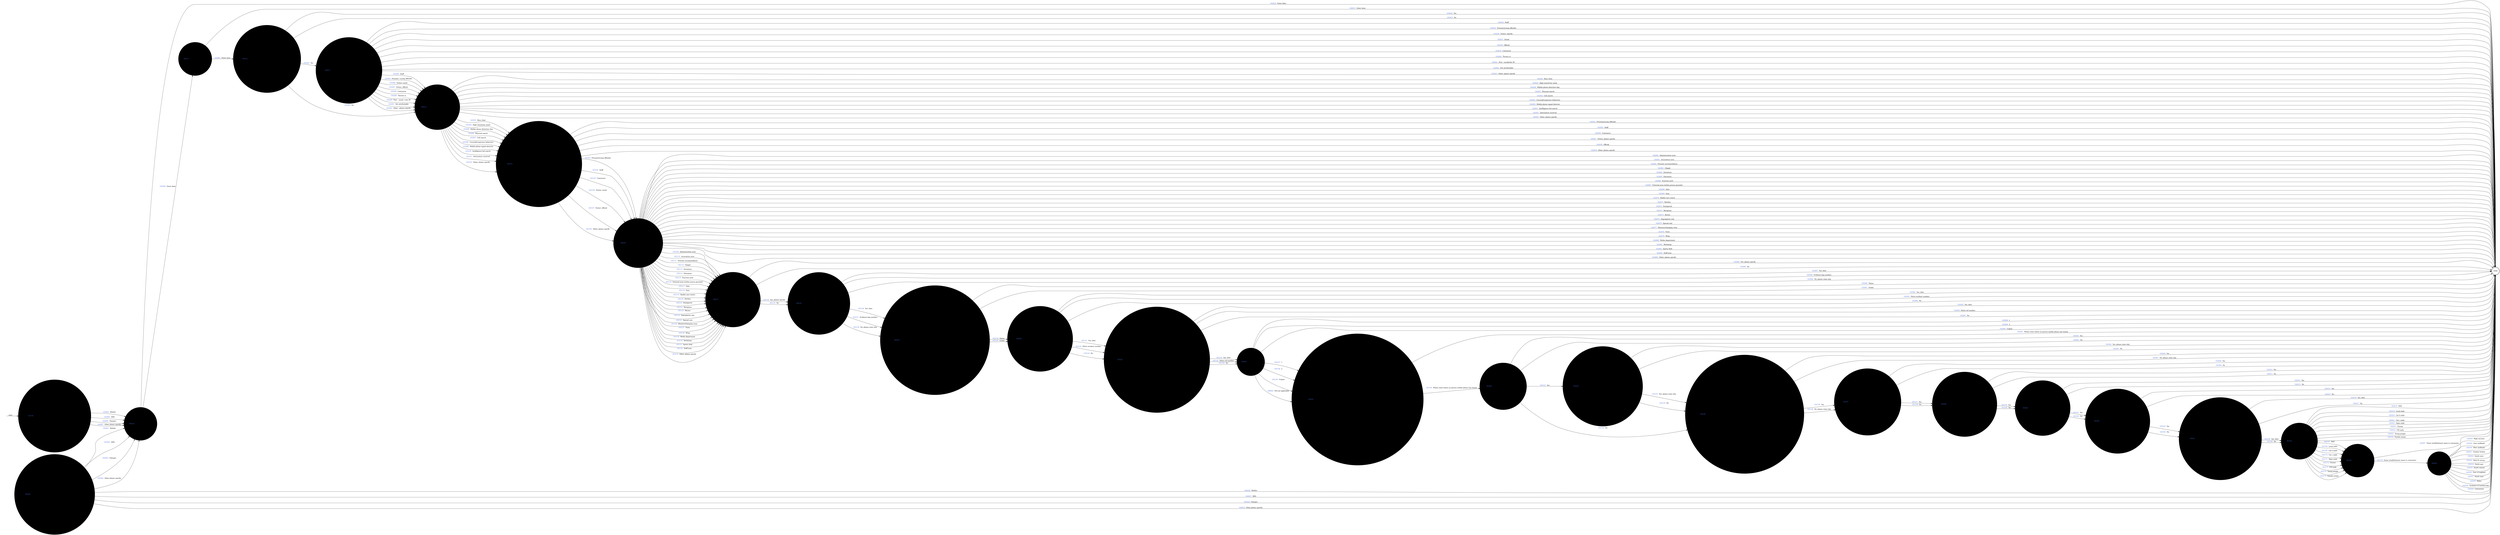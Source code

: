 digraph MOBILE_PHONE_1 {
  rankdir=LR;
  node [shape = circle];

  START_NODE [label="", shape=none];
  START_NODE -> 47179 [label = "start"];
  END_NODE [label="END", shape="doublecircle"];
    45209 [label=< <FONT COLOR="royalblue">45209 </FONT> Item found. must enter value (how many found) in comments field >, style="filled", color="#DDD"];
      45209 -> END_NODE [label=< <FONT COLOR="royalblue">182826 </FONT> Mobile: >, color="#DDD"];
      45209 -> END_NODE [label=< <FONT COLOR="royalblue">182827 </FONT> SIM: >, color="#DDD"];
      45209 -> END_NODE [label=< <FONT COLOR="royalblue">182828 </FONT> Charger: >, color="#DDD"];
      45209 -> END_NODE [label=< <FONT COLOR="royalblue">182829 </FONT> Other please specify: >, color="#DDD"];
      45209 -> 45210 [label=< <FONT COLOR="royalblue">182941 </FONT> Mobile: >, color="#DDD"];
      45209 -> 45210 [label=< <FONT COLOR="royalblue">182942 </FONT> SIM: >, color="#DDD"];
      45209 -> 45210 [label=< <FONT COLOR="royalblue">182943 </FONT> Charger: >, color="#DDD"];
      45209 -> 45210 [label=< <FONT COLOR="royalblue">182944 </FONT> Other please specify: >, color="#DDD"];
    45210 [label=< <FONT COLOR="royalblue">45210 </FONT> Date item was found >, style="filled", color="#DDD"];
      45210 -> END_NODE [label=< <FONT COLOR="royalblue">182830 </FONT> Enter date: >, color="#DDD"];
      45210 -> 45211 [label=< <FONT COLOR="royalblue">183080 </FONT> Enter date: >, color="#DDD"];
    45211 [label=< <FONT COLOR="royalblue">45211 </FONT> Time item was found >, style="filled", color="#DDD"];
      45211 -> END_NODE [label=< <FONT COLOR="royalblue">182831 </FONT> Enter time: >];
      45211 -> 45212 [label=< <FONT COLOR="royalblue">183081 </FONT> Enter time: >];
    45212 [label=< <FONT COLOR="royalblue">45212 </FONT> Is the method of entry into the establishment known? >, style="filled", color="#DDD"];
      45212 -> END_NODE [label=< <FONT COLOR="royalblue">182832 </FONT> Yes >, color="#DDD"];
      45212 -> END_NODE [label=< <FONT COLOR="royalblue">182833 </FONT> No >, color="#DDD"];
      45212 -> 45213 [label=< <FONT COLOR="royalblue">183082 </FONT> Yes >, color="#DDD"];
      45212 -> 45214 [label=< <FONT COLOR="royalblue">183083 </FONT> No >, color="#DDD"];
    45213 [label=< <FONT COLOR="royalblue">45213 </FONT> Describe the method of entry into the establishment >, style="filled", color="#DDD"];
      45213 -> END_NODE [label=< <FONT COLOR="royalblue">182834 </FONT> Staff >, color="#DDD"];
      45213 -> END_NODE [label=< <FONT COLOR="royalblue">182835 </FONT> Prisoner/young offender >, color="#DDD"];
      45213 -> END_NODE [label=< <FONT COLOR="royalblue">182836 </FONT> Visitor: specify: >, color="#DDD"];
      45213 -> END_NODE [label=< <FONT COLOR="royalblue">182837 </FONT> Social >, color="#DDD"];
      45213 -> END_NODE [label=< <FONT COLOR="royalblue">182838 </FONT> Official >, color="#DDD"];
      45213 -> END_NODE [label=< <FONT COLOR="royalblue">182839 </FONT> Contractor >, color="#DDD"];
      45213 -> END_NODE [label=< <FONT COLOR="royalblue">182840 </FONT> Thrown in >, color="#DDD"];
      45213 -> END_NODE [label=< <FONT COLOR="royalblue">182841 </FONT> Post - social/rule 39 >, color="#DDD"];
      45213 -> END_NODE [label=< <FONT COLOR="royalblue">182842 </FONT> Not attributable >, color="#DDD"];
      45213 -> END_NODE [label=< <FONT COLOR="royalblue">182843 </FONT> Other: please specify >, color="#DDD"];
      45213 -> 45214 [label=< <FONT COLOR="royalblue">183084 </FONT> Staff >, color="#DDD"];
      45213 -> 45214 [label=< <FONT COLOR="royalblue">183085 </FONT> Prisoner / young offender >, color="#DDD"];
      45213 -> 45214 [label=< <FONT COLOR="royalblue">183086 </FONT> Visitor: social >, color="#DDD"];
      45213 -> 45214 [label=< <FONT COLOR="royalblue">183087 </FONT> Visitor: official >, color="#DDD"];
      45213 -> 45214 [label=< <FONT COLOR="royalblue">183088 </FONT> Contractor >, color="#DDD"];
      45213 -> 45214 [label=< <FONT COLOR="royalblue">183089 </FONT> Thrown in >, color="#DDD"];
      45213 -> 45214 [label=< <FONT COLOR="royalblue">183090 </FONT> Post – social / rule 39 >, color="#DDD"];
      45213 -> 45214 [label=< <FONT COLOR="royalblue">183091 </FONT> Not attributable >, color="#DDD"];
      45213 -> 45214 [label=< <FONT COLOR="royalblue">183092 </FONT> Other : please specify >, color="#DDD"];
    45214 [label=< <FONT COLOR="royalblue">45214 </FONT> Describe how item/s were found >, style="filled", color="#DDD"];
      45214 -> END_NODE [label=< <FONT COLOR="royalblue">182844 </FONT> Boss chair >, color="#DDD"];
      45214 -> END_NODE [label=< <FONT COLOR="royalblue">182845 </FONT> High sensitivity wand >, color="#DDD"];
      45214 -> END_NODE [label=< <FONT COLOR="royalblue">182846 </FONT> Mobile phone detection dog >, color="#DDD"];
      45214 -> END_NODE [label=< <FONT COLOR="royalblue">182847 </FONT> Physical search >, color="#DDD"];
      45214 -> END_NODE [label=< <FONT COLOR="royalblue">182848 </FONT> Cell search >, color="#DDD"];
      45214 -> END_NODE [label=< <FONT COLOR="royalblue">182849 </FONT> Unusual/suspicious behaviour >, color="#DDD"];
      45214 -> END_NODE [label=< <FONT COLOR="royalblue">182850 </FONT> Mobile phone signal detector >, color="#DDD"];
      45214 -> END_NODE [label=< <FONT COLOR="royalblue">182851 </FONT> Intelligence led search >, color="#DDD"];
      45214 -> END_NODE [label=< <FONT COLOR="royalblue">182852 </FONT> Information received >, color="#DDD"];
      45214 -> END_NODE [label=< <FONT COLOR="royalblue">182853 </FONT> Other: please specify >, color="#DDD"];
      45214 -> 45215 [label=< <FONT COLOR="royalblue">183093 </FONT> Boss chair >, color="#DDD"];
      45214 -> 45215 [label=< <FONT COLOR="royalblue">183094 </FONT> High sensitivity wand >, color="#DDD"];
      45214 -> 45215 [label=< <FONT COLOR="royalblue">183095 </FONT> Mobile phone detection dog >, color="#DDD"];
      45214 -> 45215 [label=< <FONT COLOR="royalblue">183096 </FONT> Physical search >, color="#DDD"];
      45214 -> 45215 [label=< <FONT COLOR="royalblue">183097 </FONT> Cell search >, color="#DDD"];
      45214 -> 45215 [label=< <FONT COLOR="royalblue">183098 </FONT> Unusual/suspicious behaviour >, color="#DDD"];
      45214 -> 45215 [label=< <FONT COLOR="royalblue">183099 </FONT> Mobile phone signal detector >, color="#DDD"];
      45214 -> 45215 [label=< <FONT COLOR="royalblue">183100 </FONT> Intelligence led search >, color="#DDD"];
      45214 -> 45215 [label=< <FONT COLOR="royalblue">183101 </FONT> Information received >, color="#DDD"];
      45214 -> 45215 [label=< <FONT COLOR="royalblue">183102 </FONT> Other: please specify >, color="#DDD"];
    45215 [label=< <FONT COLOR="royalblue">45215 </FONT> If the item was found in possession - whose possession was it found in? >, style="filled", color="#DDD"];
      45215 -> END_NODE [label=< <FONT COLOR="royalblue">182854 </FONT> Prisoner/young offender >, color="#DDD"];
      45215 -> END_NODE [label=< <FONT COLOR="royalblue">182855 </FONT> Staff >, color="#DDD"];
      45215 -> END_NODE [label=< <FONT COLOR="royalblue">182856 </FONT> Contractor >, color="#DDD"];
      45215 -> END_NODE [label=< <FONT COLOR="royalblue">182857 </FONT> Visitor: please specify >, color="#DDD"];
      45215 -> END_NODE [label=< <FONT COLOR="royalblue">182858 </FONT> Official >, color="#DDD"];
      45215 -> END_NODE [label=< <FONT COLOR="royalblue">182859 </FONT> Other: please specify >, color="#DDD"];
      45215 -> 45216 [label=< <FONT COLOR="royalblue">183103 </FONT> Prisoner/young offender >, color="#DDD"];
      45215 -> 45216 [label=< <FONT COLOR="royalblue">183104 </FONT> Staff >, color="#DDD"];
      45215 -> 45216 [label=< <FONT COLOR="royalblue">183105 </FONT> Contractor >, color="#DDD"];
      45215 -> 45216 [label=< <FONT COLOR="royalblue">183106 </FONT> Visitor: social >, color="#DDD"];
      45215 -> 45216 [label=< <FONT COLOR="royalblue">183107 </FONT> Visitor: official >, color="#DDD"];
      45215 -> 45216 [label=< <FONT COLOR="royalblue">183108 </FONT> Other: please specify >, color="#DDD"];
    45216 [label=< <FONT COLOR="royalblue">45216 </FONT> Where was the mobile phone found? >, style="filled", color="#DDD"];
      45216 -> END_NODE [label=< <FONT COLOR="royalblue">182860 </FONT> Administration area >, color="#DDD"];
      45216 -> END_NODE [label=< <FONT COLOR="royalblue">182861 </FONT> Association area >, color="#DDD"];
      45216 -> END_NODE [label=< <FONT COLOR="royalblue">182862 </FONT> Prisoner accommodation >, color="#DDD"];
      45216 -> END_NODE [label=< <FONT COLOR="royalblue">182863 </FONT> Chapel >, color="#DDD"];
      45216 -> END_NODE [label=< <FONT COLOR="royalblue">182864 </FONT> Dormitory >, color="#DDD"];
      45216 -> END_NODE [label=< <FONT COLOR="royalblue">182865 </FONT> Education >, color="#DDD"];
      45216 -> END_NODE [label=< <FONT COLOR="royalblue">182866 </FONT> Exercise yard >, color="#DDD"];
      45216 -> END_NODE [label=< <FONT COLOR="royalblue">182867 </FONT> External area (within prison grounds) >, color="#DDD"];
      45216 -> END_NODE [label=< <FONT COLOR="royalblue">182868 </FONT> Gate >, color="#DDD"];
      45216 -> END_NODE [label=< <FONT COLOR="royalblue">182869 </FONT> Gym >, color="#DDD"];
      45216 -> END_NODE [label=< <FONT COLOR="royalblue">182870 </FONT> Health care centre >, color="#DDD"];
      45216 -> END_NODE [label=< <FONT COLOR="royalblue">182871 </FONT> Kitchen >, color="#DDD"];
      45216 -> END_NODE [label=< <FONT COLOR="royalblue">182872 </FONT> Post/parcel >, color="#DDD"];
      45216 -> END_NODE [label=< <FONT COLOR="royalblue">182873 </FONT> Reception >, color="#DDD"];
      45216 -> END_NODE [label=< <FONT COLOR="royalblue">182874 </FONT> Recess >, color="#DDD"];
      45216 -> END_NODE [label=< <FONT COLOR="royalblue">182875 </FONT> Segregation unit >, color="#DDD"];
      45216 -> END_NODE [label=< <FONT COLOR="royalblue">182876 </FONT> Special unit >, color="#DDD"];
      45216 -> END_NODE [label=< <FONT COLOR="royalblue">182877 </FONT> Showers/changing room >, color="#DDD"];
      45216 -> END_NODE [label=< <FONT COLOR="royalblue">182878 </FONT> Visits >, color="#DDD"];
      45216 -> END_NODE [label=< <FONT COLOR="royalblue">182879 </FONT> Wing >, color="#DDD"];
      45216 -> END_NODE [label=< <FONT COLOR="royalblue">182880 </FONT> Works department >, color="#DDD"];
      45216 -> END_NODE [label=< <FONT COLOR="royalblue">182881 </FONT> Workshop >, color="#DDD"];
      45216 -> END_NODE [label=< <FONT COLOR="royalblue">182882 </FONT> Sports field >, color="#DDD"];
      45216 -> END_NODE [label=< <FONT COLOR="royalblue">182883 </FONT> Staff area >, color="#DDD"];
      45216 -> END_NODE [label=< <FONT COLOR="royalblue">182884 </FONT> Other: please specify >, color="#DDD"];
      45216 -> 45217 [label=< <FONT COLOR="royalblue">183109 </FONT> Administration area >, color="#DDD"];
      45216 -> 45217 [label=< <FONT COLOR="royalblue">183110 </FONT> Association area >, color="#DDD"];
      45216 -> 45217 [label=< <FONT COLOR="royalblue">183111 </FONT> Prisoner accommodation >, color="#DDD"];
      45216 -> 45217 [label=< <FONT COLOR="royalblue">183112 </FONT> Chapel >, color="#DDD"];
      45216 -> 45217 [label=< <FONT COLOR="royalblue">183113 </FONT> Dormitory >, color="#DDD"];
      45216 -> 45217 [label=< <FONT COLOR="royalblue">183114 </FONT> Education >, color="#DDD"];
      45216 -> 45217 [label=< <FONT COLOR="royalblue">183115 </FONT> Exercise yard >, color="#DDD"];
      45216 -> 45217 [label=< <FONT COLOR="royalblue">183116 </FONT> External area (within prison grounds) >, color="#DDD"];
      45216 -> 45217 [label=< <FONT COLOR="royalblue">183117 </FONT> Gate >, color="#DDD"];
      45216 -> 45217 [label=< <FONT COLOR="royalblue">183118 </FONT> Gym >, color="#DDD"];
      45216 -> 45217 [label=< <FONT COLOR="royalblue">183119 </FONT> Health care centre >, color="#DDD"];
      45216 -> 45217 [label=< <FONT COLOR="royalblue">183120 </FONT> Kitchen >, color="#DDD"];
      45216 -> 45217 [label=< <FONT COLOR="royalblue">183121 </FONT> Post/parcel >, color="#DDD"];
      45216 -> 45217 [label=< <FONT COLOR="royalblue">183122 </FONT> Reception >, color="#DDD"];
      45216 -> 45217 [label=< <FONT COLOR="royalblue">183123 </FONT> Recess >, color="#DDD"];
      45216 -> 45217 [label=< <FONT COLOR="royalblue">183124 </FONT> Segregation unit >, color="#DDD"];
      45216 -> 45217 [label=< <FONT COLOR="royalblue">183125 </FONT> Special unit >, color="#DDD"];
      45216 -> 45217 [label=< <FONT COLOR="royalblue">183126 </FONT> Showers/changing room >, color="#DDD"];
      45216 -> 45217 [label=< <FONT COLOR="royalblue">183127 </FONT> Visits >, color="#DDD"];
      45216 -> 45217 [label=< <FONT COLOR="royalblue">183128 </FONT> Wing >, color="#DDD"];
      45216 -> 45217 [label=< <FONT COLOR="royalblue">183129 </FONT> Works department >, color="#DDD"];
      45216 -> 45217 [label=< <FONT COLOR="royalblue">183130 </FONT> Workshop >, color="#DDD"];
      45216 -> 45217 [label=< <FONT COLOR="royalblue">183131 </FONT> Sports field >, color="#DDD"];
      45216 -> 45217 [label=< <FONT COLOR="royalblue">183132 </FONT> Staff area >, color="#DDD"];
      45216 -> 45217 [label=< <FONT COLOR="royalblue">183133 </FONT> Other: please specify >, color="#DDD"];
    45217 [label=< <FONT COLOR="royalblue">45217 </FONT> Is make of phone/sims/equipment known? >, style="filled", color="#DDD"];
      45217 -> END_NODE [label=< <FONT COLOR="royalblue">182885 </FONT> Yes: please specify >, color="#DDD"];
      45217 -> END_NODE [label=< <FONT COLOR="royalblue">182886 </FONT> No >, color="#DDD"];
      45217 -> 45218 [label=< <FONT COLOR="royalblue">183134 </FONT> Yes: please specify >, color="#DDD"];
      45217 -> 45218 [label=< <FONT COLOR="royalblue">183135 </FONT> No >, color="#DDD"];
    45218 [label=< <FONT COLOR="royalblue">45218 </FONT> Has phone/SIM/equipment been sent to NDTSG? >, style="filled", color="#DDD"];
      45218 -> END_NODE [label=< <FONT COLOR="royalblue">182887 </FONT> Yes: date >, color="#DDD"];
      45218 -> END_NODE [label=< <FONT COLOR="royalblue">182888 </FONT> Evidence bag number: >, color="#DDD"];
      45218 -> END_NODE [label=< <FONT COLOR="royalblue">182889 </FONT> No: please state why >, color="#DDD"];
      45218 -> 45219 [label=< <FONT COLOR="royalblue">183136 </FONT> Yes: date >, color="#DDD"];
      45218 -> 45219 [label=< <FONT COLOR="royalblue">183137 </FONT> Evidence bag number: >, color="#DDD"];
      45218 -> 45219 [label=< <FONT COLOR="royalblue">183138 </FONT> No: please state why >, color="#DDD"];
    45219 [label=< <FONT COLOR="royalblue">45219 </FONT> Name and grade of member of staff who has authorised for the mobile/SIM to be interrogated >, style="filled", color="#DDD"];
      45219 -> END_NODE [label=< <FONT COLOR="royalblue">182890 </FONT> Name: >, color="#DDD"];
      45219 -> END_NODE [label=< <FONT COLOR="royalblue">182891 </FONT> Grade: >, color="#DDD"];
      45219 -> 45220 [label=< <FONT COLOR="royalblue">183139 </FONT> Name: >, color="#DDD"];
      45219 -> 45220 [label=< <FONT COLOR="royalblue">183140 </FONT> Grade: >, color="#DDD"];
    45220 [label=< <FONT COLOR="royalblue">45220 </FONT> Has phone/SIM/equipment been retained by police? >, style="filled", color="#DDD"];
      45220 -> END_NODE [label=< <FONT COLOR="royalblue">182892 </FONT> Yes: date >, color="#DDD"];
      45220 -> END_NODE [label=< <FONT COLOR="royalblue">182893 </FONT> Police incident number: >, color="#DDD"];
      45220 -> END_NODE [label=< <FONT COLOR="royalblue">182894 </FONT> No >, color="#DDD"];
      45220 -> 45221 [label=< <FONT COLOR="royalblue">183141 </FONT> Yes: date >, color="#DDD"];
      45220 -> 45221 [label=< <FONT COLOR="royalblue">183142 </FONT> Police incident number: >, color="#DDD"];
      45220 -> 45221 [label=< <FONT COLOR="royalblue">183143 </FONT> No >, color="#DDD"];
    45221 [label=< <FONT COLOR="royalblue">45221 </FONT> Has incident been referred to police for consideration under OMA or crime &amp; security act? >, style="filled", color="#DDD"];
      45221 -> END_NODE [label=< <FONT COLOR="royalblue">182895 </FONT> Yes: date >, color="#DDD"];
      45221 -> END_NODE [label=< <FONT COLOR="royalblue">182896 </FONT> Police ref number: >, color="#DDD"];
      45221 -> END_NODE [label=< <FONT COLOR="royalblue">182897 </FONT> No >, color="#DDD"];
      45221 -> 45222 [label=< <FONT COLOR="royalblue">183144 </FONT> Yes: date >, color="#DDD"];
      45221 -> 45222 [label=< <FONT COLOR="royalblue">183145 </FONT> Police ref number: >, color="#DDD"];
      45221 -> 45222 [label=< <FONT COLOR="royalblue">183146 </FONT> No >, color="#DDD"];
    45222 [label=< <FONT COLOR="royalblue">45222 </FONT> NDTSG priority >, style="filled", color="#DDD"];
      45222 -> END_NODE [label=< <FONT COLOR="royalblue">182898 </FONT> 1 >, color="#DDD"];
      45222 -> END_NODE [label=< <FONT COLOR="royalblue">182899 </FONT> 2 >, color="#DDD"];
      45222 -> END_NODE [label=< <FONT COLOR="royalblue">182900 </FONT> Urgent >, color="#DDD"];
      45222 -> 45223 [label=< <FONT COLOR="royalblue">183147 </FONT> 1 >, color="#DDD"];
      45222 -> 45223 [label=< <FONT COLOR="royalblue">183148 </FONT> 2 >, color="#DDD"];
      45222 -> 45223 [label=< <FONT COLOR="royalblue">183149 </FONT> Urgent >, color="#DDD"];
      45222 -> 45223 [label=< <FONT COLOR="royalblue">186684 </FONT> N/A not applicable >, color="#DDD"];
    45223 [label=< <FONT COLOR="royalblue">45223 </FONT> If a mobile / SIM was found on a person, please state where (this will assist with identifying contaminated mobiles) >, style="filled", color="#DDD"];
      45223 -> END_NODE [label=< <FONT COLOR="royalblue">182901 </FONT> Please state where on person mobile phone was found: >, color="#DDD"];
      45223 -> 45224 [label=< <FONT COLOR="royalblue">183150 </FONT> Please state where on person mobile phone was found: >, color="#DDD"];
    45224 [label=< <FONT COLOR="royalblue">45224 </FONT> Is the item heavily contaminated? >, style="filled", color="#DDD"];
      45224 -> END_NODE [label=< <FONT COLOR="royalblue">182902 </FONT> Yes >, color="#DDD"];
      45224 -> END_NODE [label=< <FONT COLOR="royalblue">182903 </FONT> No >, color="#DDD"];
      45224 -> 45225 [label=< <FONT COLOR="royalblue">183151 </FONT> Yes >, color="#DDD"];
      45224 -> 45226 [label=< <FONT COLOR="royalblue">183152 </FONT> No >, color="#DDD"];
    45225 [label=< <FONT COLOR="royalblue">45225 </FONT> If the item is heavily contaminated is interrogation still required? >, style="filled", color="#DDD"];
      45225 -> END_NODE [label=< <FONT COLOR="royalblue">182904 </FONT> Yes: please state why >, color="#DDD"];
      45225 -> END_NODE [label=< <FONT COLOR="royalblue">182905 </FONT> No >, color="#DDD"];
      45225 -> 45226 [label=< <FONT COLOR="royalblue">183153 </FONT> Yes: please state why >, color="#DDD"];
      45225 -> 45226 [label=< <FONT COLOR="royalblue">183154 </FONT> No >, color="#DDD"];
    45226 [label=< <FONT COLOR="royalblue">45226 </FONT> Has written consent been given to interrogate item (only necessary for staff, visitors and contractors)? >, style="filled", color="#DDD"];
      45226 -> END_NODE [label=< <FONT COLOR="royalblue">182906 </FONT> Yes >, color="#DDD"];
      45226 -> END_NODE [label=< <FONT COLOR="royalblue">182907 </FONT> No: please state why >, color="#DDD"];
      45226 -> 45227 [label=< <FONT COLOR="royalblue">183155 </FONT> Yes >, color="#DDD"];
      45226 -> 45227 [label=< <FONT COLOR="royalblue">183156 </FONT> No: please state why >, color="#DDD"];
    45227 [label=< <FONT COLOR="royalblue">45227 </FONT> Has any prosecution taken place or are any pending? >, style="filled", color="#DDD"];
      45227 -> END_NODE [label=< <FONT COLOR="royalblue">182908 </FONT> Yes >, color="#DDD"];
      45227 -> END_NODE [label=< <FONT COLOR="royalblue">182909 </FONT> No >, color="#DDD"];
      45227 -> 45228 [label=< <FONT COLOR="royalblue">183157 </FONT> Yes >, color="#DDD"];
      45227 -> 45228 [label=< <FONT COLOR="royalblue">183158 </FONT> No >, color="#DDD"];
    45228 [label=< <FONT COLOR="royalblue">45228 </FONT> Is the incident subject to an internal investigation? >, style="filled", color="#DDD"];
      45228 -> END_NODE [label=< <FONT COLOR="royalblue">182910 </FONT> Yes >, color="#DDD"];
      45228 -> END_NODE [label=< <FONT COLOR="royalblue">182911 </FONT> No >, color="#DDD"];
      45228 -> 45229 [label=< <FONT COLOR="royalblue">183159 </FONT> Yes >, color="#DDD"];
      45228 -> 45229 [label=< <FONT COLOR="royalblue">183160 </FONT> No >, color="#DDD"];
    45229 [label=< <FONT COLOR="royalblue">45229 </FONT> Is the incident subject to an adjudication? >, style="filled", color="#DDD"];
      45229 -> END_NODE [label=< <FONT COLOR="royalblue">182912 </FONT> Yes >, color="#DDD"];
      45229 -> END_NODE [label=< <FONT COLOR="royalblue">182913 </FONT> No >, color="#DDD"];
      45229 -> 45230 [label=< <FONT COLOR="royalblue">183161 </FONT> Yes >, color="#DDD"];
      45229 -> 45230 [label=< <FONT COLOR="royalblue">183162 </FONT> No >, color="#DDD"];
    45230 [label=< <FONT COLOR="royalblue">45230 </FONT> Is any member of staff facing disciplinary charges? >, style="filled", color="#DDD"];
      45230 -> END_NODE [label=< <FONT COLOR="royalblue">182914 </FONT> Yes >, color="#DDD"];
      45230 -> END_NODE [label=< <FONT COLOR="royalblue">182915 </FONT> No >, color="#DDD"];
      45230 -> 45231 [label=< <FONT COLOR="royalblue">183163 </FONT> Yes >, color="#DDD"];
      45230 -> 45231 [label=< <FONT COLOR="royalblue">183164 </FONT> No >, color="#DDD"];
    45231 [label=< <FONT COLOR="royalblue">45231 </FONT> Have items been returned: please specify who to in comments field? >, style="filled", color="#DDD"];
      45231 -> END_NODE [label=< <FONT COLOR="royalblue">182916 </FONT> Yes: date >, color="#DDD"];
      45231 -> END_NODE [label=< <FONT COLOR="royalblue">182917 </FONT> No >, color="#DDD"];
      45231 -> 45232 [label=< <FONT COLOR="royalblue">183165 </FONT> Yes: date >, color="#DDD"];
      45231 -> 45232 [label=< <FONT COLOR="royalblue">183166 </FONT> No >, color="#DDD"];
    45232 [label=< <FONT COLOR="royalblue">45232 </FONT> Establishment category >, style="filled", color="#DDD"];
      45232 -> END_NODE [label=< <FONT COLOR="royalblue">182918 </FONT> HSE >, color="#DDD"];
      45232 -> END_NODE [label=< <FONT COLOR="royalblue">182919 </FONT> Local male >, color="#DDD"];
      45232 -> END_NODE [label=< <FONT COLOR="royalblue">182920 </FONT> Cat b male >, color="#DDD"];
      45232 -> END_NODE [label=< <FONT COLOR="royalblue">182921 </FONT> Cat c male >, color="#DDD"];
      45232 -> END_NODE [label=< <FONT COLOR="royalblue">182922 </FONT> Open male >, color="#DDD"];
      45232 -> END_NODE [label=< <FONT COLOR="royalblue">182923 </FONT> Cluster >, color="#DDD"];
      45232 -> END_NODE [label=< <FONT COLOR="royalblue">182924 </FONT> YOI male >, color="#DDD"];
      45232 -> END_NODE [label=< <FONT COLOR="royalblue">182925 </FONT> Young people >, color="#DDD"];
      45232 -> END_NODE [label=< <FONT COLOR="royalblue">182926 </FONT> Female estate >, color="#DDD"];
      45232 -> 45233 [label=< <FONT COLOR="royalblue">183167 </FONT> HSE >, color="#DDD"];
      45232 -> 45233 [label=< <FONT COLOR="royalblue">183168 </FONT> Local male >, color="#DDD"];
      45232 -> 45233 [label=< <FONT COLOR="royalblue">183169 </FONT> Cat b male >, color="#DDD"];
      45232 -> 45233 [label=< <FONT COLOR="royalblue">183170 </FONT> Cat c male >, color="#DDD"];
      45232 -> 45233 [label=< <FONT COLOR="royalblue">183171 </FONT> Open male >, color="#DDD"];
      45232 -> 45233 [label=< <FONT COLOR="royalblue">183172 </FONT> Cluster >, color="#DDD"];
      45232 -> 45233 [label=< <FONT COLOR="royalblue">183173 </FONT> YOI male >, color="#DDD"];
      45232 -> 45233 [label=< <FONT COLOR="royalblue">183174 </FONT> Young people >, color="#DDD"];
      45232 -> 45233 [label=< <FONT COLOR="royalblue">183175 </FONT> Female estate >, color="#DDD"];
    45233 [label=< <FONT COLOR="royalblue">45233 </FONT> Establishment name >, style="filled", color="#DDD"];
      45233 -> END_NODE [label=< <FONT COLOR="royalblue">182927 </FONT> Enter establishment name in comments: >, color="#DDD"];
      45233 -> 45234 [label=< <FONT COLOR="royalblue">183176 </FONT> Enter establishment name in comments: >, color="#DDD"];
    45234 [label=< <FONT COLOR="royalblue">45234 </FONT> Area/region >, style="filled", color="#DDD"];
      45234 -> END_NODE [label=< <FONT COLOR="royalblue">182928 </FONT> High security >, color="#DDD"];
      45234 -> END_NODE [label=< <FONT COLOR="royalblue">182929 </FONT> East midlands >, color="#DDD"];
      45234 -> END_NODE [label=< <FONT COLOR="royalblue">182930 </FONT> West midlands >, color="#DDD"];
      45234 -> END_NODE [label=< <FONT COLOR="royalblue">182931 </FONT> Greater london >, color="#DDD"];
      45234 -> END_NODE [label=< <FONT COLOR="royalblue">182932 </FONT> South west >, color="#DDD"];
      45234 -> END_NODE [label=< <FONT COLOR="royalblue">182933 </FONT> Kent &amp; sussex >, color="#DDD"];
      45234 -> END_NODE [label=< <FONT COLOR="royalblue">182934 </FONT> North east >, color="#DDD"];
      45234 -> END_NODE [label=< <FONT COLOR="royalblue">182935 </FONT> South central >, color="#DDD"];
      45234 -> END_NODE [label=< <FONT COLOR="royalblue">182936 </FONT> East of england >, color="#DDD"];
      45234 -> END_NODE [label=< <FONT COLOR="royalblue">182937 </FONT> North west >, color="#DDD"];
      45234 -> END_NODE [label=< <FONT COLOR="royalblue">182938 </FONT> Wales >, color="#DDD"];
      45234 -> END_NODE [label=< <FONT COLOR="royalblue">182939 </FONT> Yorkshire &amp; humberside >, color="#DDD"];
      45234 -> END_NODE [label=< <FONT COLOR="royalblue">182940 </FONT> Contracted >, color="#DDD"];
    47179 [label=< <FONT COLOR="royalblue">47179 </FONT> Item found. must enter how many found in comments field >, style="filled", color="#DDD"];
      47179 -> 45210 [label=< <FONT COLOR="royalblue">192684 </FONT> Mobile: >, color="#DDD"];
      47179 -> 45210 [label=< <FONT COLOR="royalblue">192685 </FONT> SIM: >, color="#DDD"];
      47179 -> 45210 [label=< <FONT COLOR="royalblue">192686 </FONT> Charger: >, color="#DDD"];
      47179 -> 45210 [label=< <FONT COLOR="royalblue">192687 </FONT> Other please specify: >, color="#DDD"];
}
